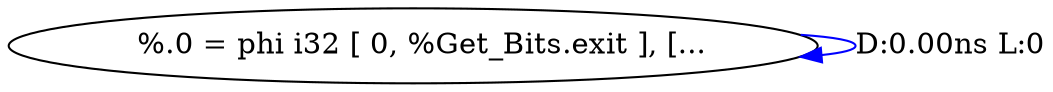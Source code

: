 digraph {
Node0x3084900[label="  %.0 = phi i32 [ 0, %Get_Bits.exit ], [..."];
Node0x3084900 -> Node0x3084900[label="D:0.00ns L:0",color=blue];
}
